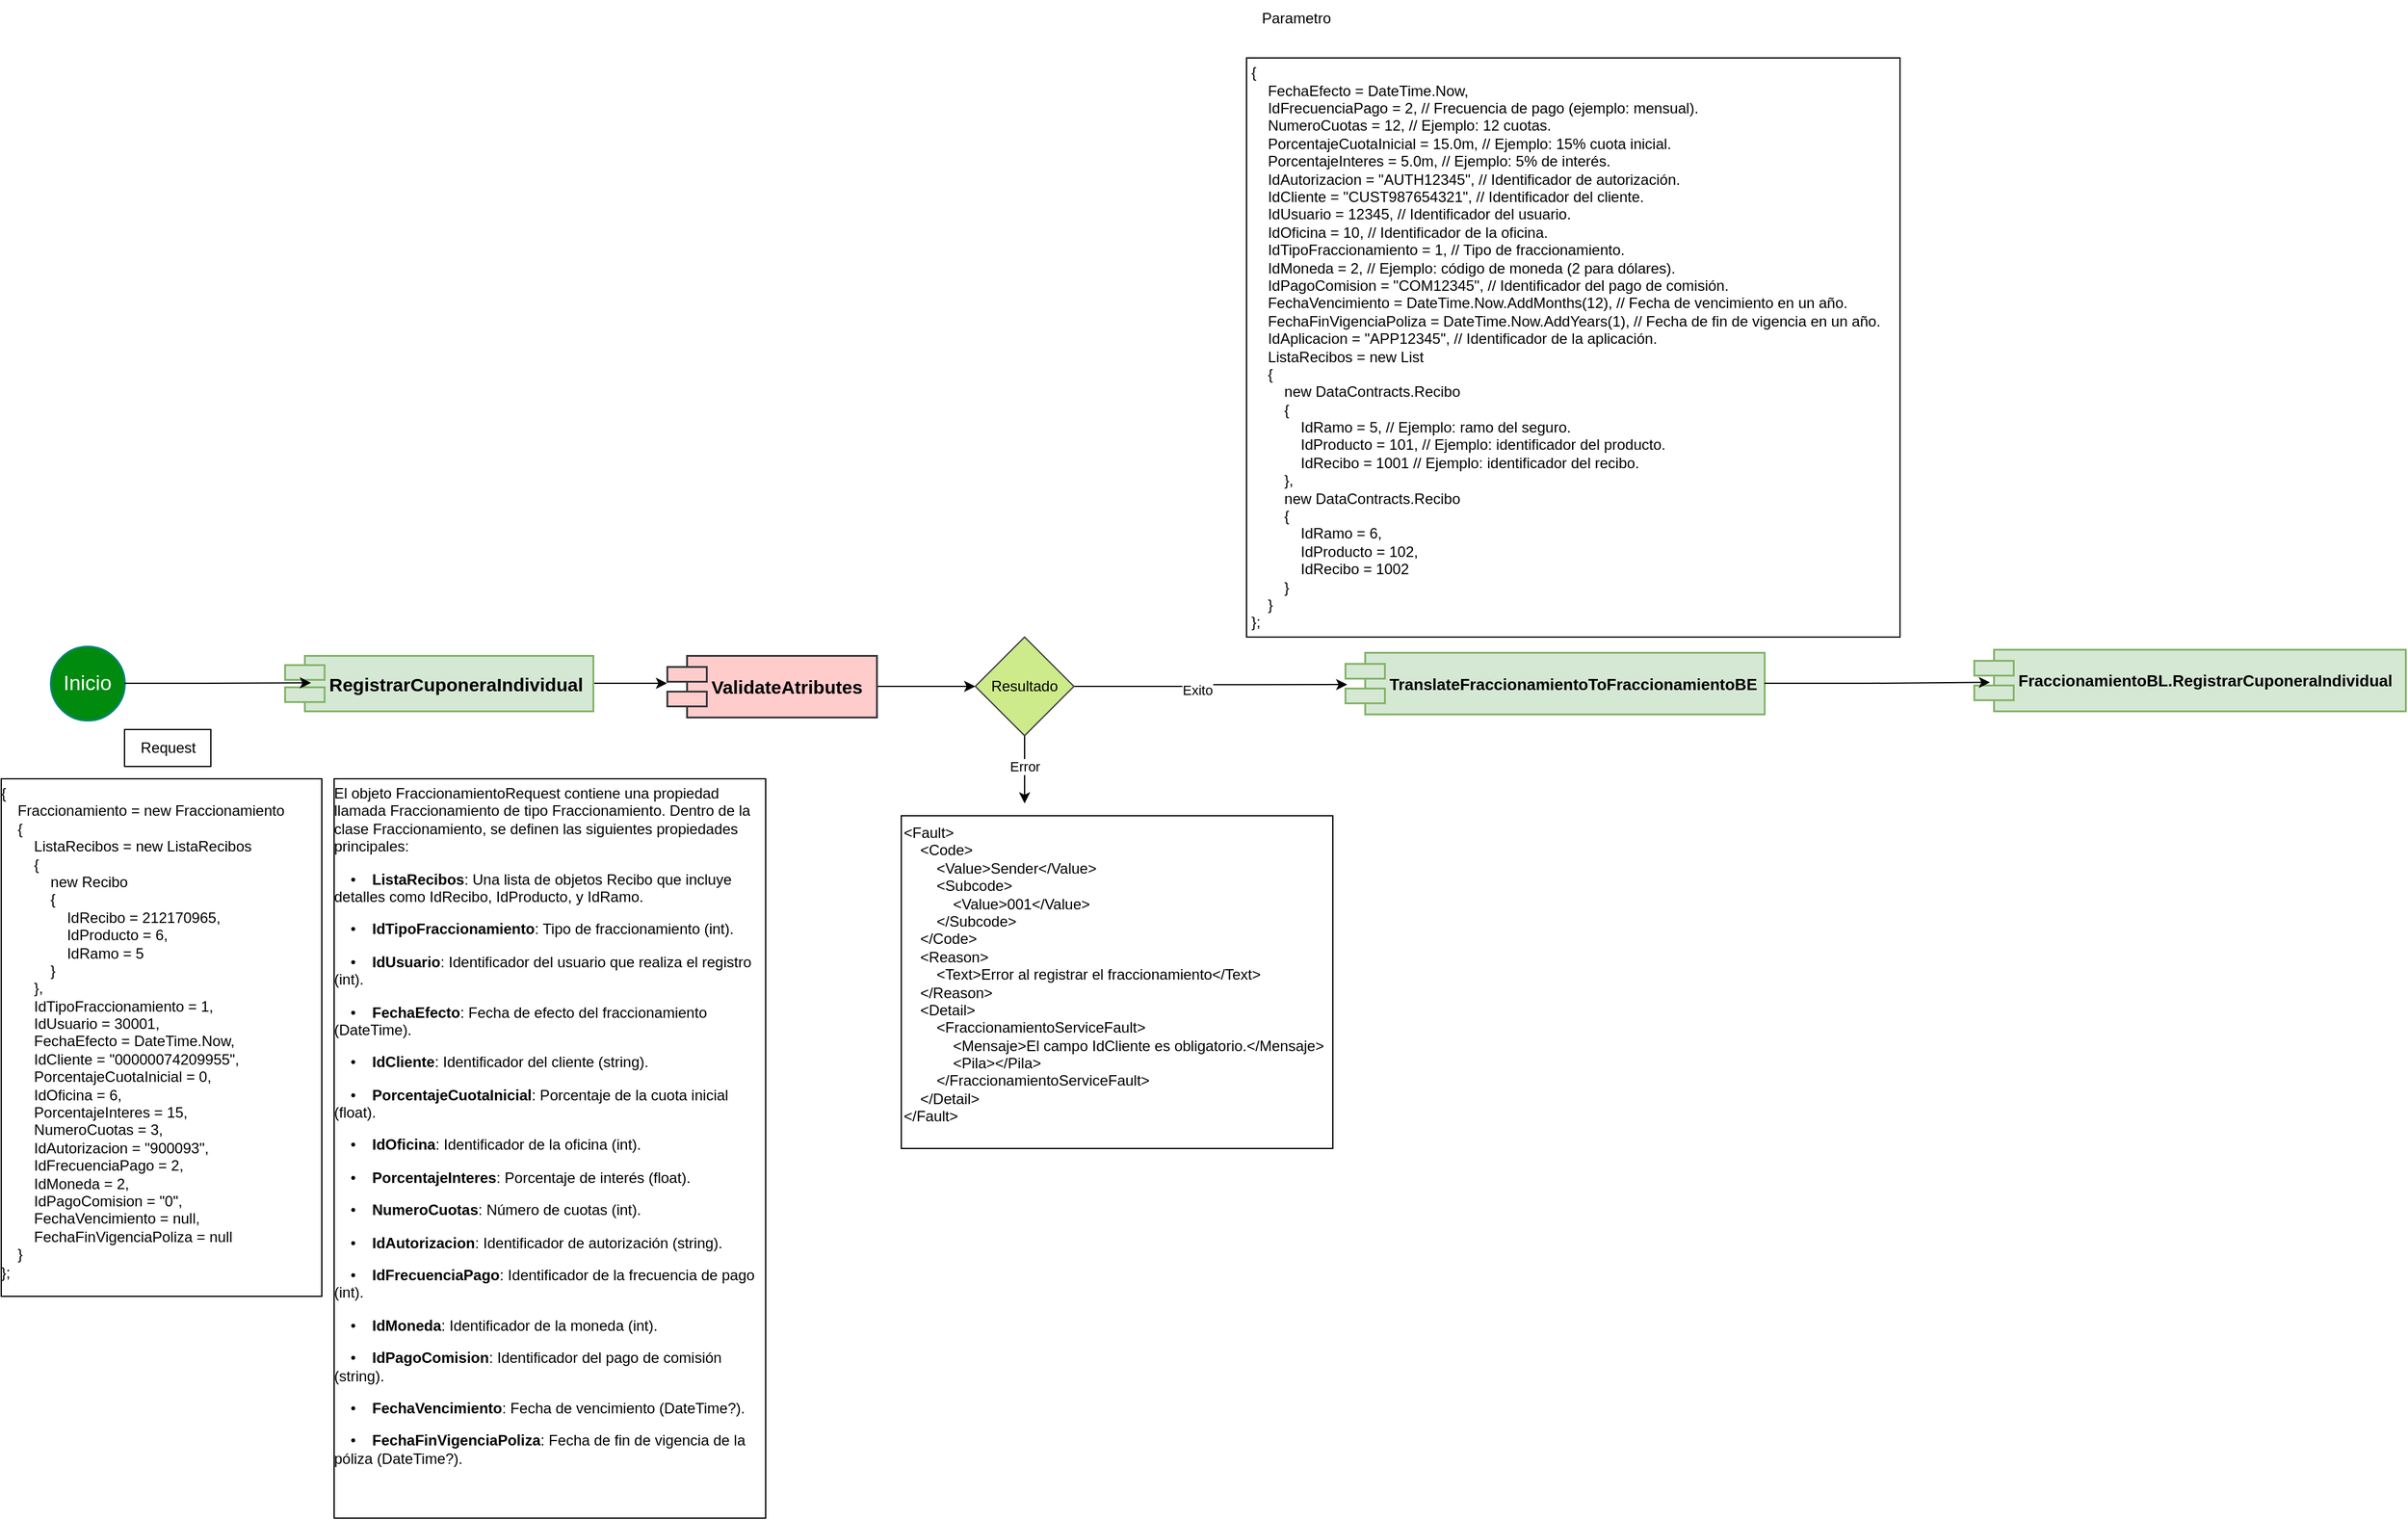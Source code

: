 <mxfile version="24.8.7">
  <diagram name="Página-1" id="i2HeKyQOs6CJXJqSCZWY">
    <mxGraphModel dx="5807" dy="621" grid="1" gridSize="10" guides="1" tooltips="1" connect="1" arrows="1" fold="1" page="1" pageScale="1" pageWidth="2339" pageHeight="3300" math="0" shadow="0">
      <root>
        <mxCell id="0" />
        <mxCell id="1" parent="0" />
        <mxCell id="qdDWc3R9_-XlVuo6wOQ--10" style="edgeStyle=orthogonalEdgeStyle;rounded=0;orthogonalLoop=1;jettySize=auto;html=1;" edge="1" parent="1" source="qdDWc3R9_-XlVuo6wOQ--4">
          <mxGeometry relative="1" as="geometry">
            <mxPoint x="-4110" y="1092.5" as="targetPoint" />
          </mxGeometry>
        </mxCell>
        <mxCell id="qdDWc3R9_-XlVuo6wOQ--4" value="&lt;p style=&quot;margin: 0px; font-variant-numeric: normal; font-variant-east-asian: normal; font-variant-alternates: normal; font-size-adjust: none; font-kerning: auto; font-optical-sizing: auto; font-feature-settings: normal; font-variation-settings: normal; font-variant-position: normal; font-variant-emoji: normal; font-stretch: normal; line-height: normal;&quot; class=&quot;p1&quot;&gt;&lt;font face=&quot;.AppleSystemUIFont&quot;&gt;&lt;span style=&quot;font-size: 15px;&quot;&gt;RegistrarCuponeraIndividual&lt;/span&gt;&lt;/font&gt;&lt;/p&gt;" style="html=1;overflow=block;blockSpacing=1;whiteSpace=wrap;shape=component;align=left;spacingLeft=36;fontSize=13;fontStyle=1;spacing=0;strokeColor=#82b366;strokeOpacity=100;fillOpacity=100;rounded=1;absoluteArcSize=1;arcSize=9;fillColor=#d5e8d4;strokeWidth=1.5;lucidId=lD6s_1Mw1OkF;" vertex="1" parent="1">
          <mxGeometry x="-4420" y="1070" width="250" height="45" as="geometry" />
        </mxCell>
        <mxCell id="qdDWc3R9_-XlVuo6wOQ--5" value="Inicio" style="html=1;overflow=block;blockSpacing=1;whiteSpace=wrap;ellipse;fontSize=16.7;fontColor=#ffffff;align=center;spacing=3.8;strokeColor=#008573;strokeOpacity=100;fillOpacity=100;rounded=1;absoluteArcSize=1;arcSize=9;fillColor=#008a0e;strokeWidth=1.5;lucidId=_B6sFXerDlku;" vertex="1" parent="1">
          <mxGeometry x="-4610" y="1062.5" width="60" height="60" as="geometry" />
        </mxCell>
        <mxCell id="qdDWc3R9_-XlVuo6wOQ--6" style="edgeStyle=orthogonalEdgeStyle;rounded=0;orthogonalLoop=1;jettySize=auto;html=1;entryX=0.085;entryY=0.492;entryDx=0;entryDy=0;entryPerimeter=0;" edge="1" parent="1" source="qdDWc3R9_-XlVuo6wOQ--5" target="qdDWc3R9_-XlVuo6wOQ--4">
          <mxGeometry relative="1" as="geometry" />
        </mxCell>
        <mxCell id="qdDWc3R9_-XlVuo6wOQ--7" value="Request" style="text;html=1;align=center;verticalAlign=middle;resizable=0;points=[];autosize=1;strokeColor=default;fillColor=none;" vertex="1" parent="1">
          <mxGeometry x="-4550" y="1130" width="70" height="30" as="geometry" />
        </mxCell>
        <mxCell id="qdDWc3R9_-XlVuo6wOQ--8" value="{&#xa;&lt;span class=&quot;Apple-converted-space&quot;&gt;&amp;nbsp; &amp;nbsp; &lt;/span&gt;Fraccionamiento = &lt;span class=&quot;s1&quot;&gt;new&lt;/span&gt; Fraccionamiento&#xa;&lt;span class=&quot;Apple-converted-space&quot;&gt;&amp;nbsp; &amp;nbsp; &lt;/span&gt;{&#xa;&lt;span class=&quot;Apple-converted-space&quot;&gt;&amp;nbsp; &amp;nbsp; &amp;nbsp; &amp;nbsp; &lt;/span&gt;ListaRecibos = &lt;span class=&quot;s1&quot;&gt;new&lt;/span&gt; ListaRecibos&#xa;&lt;span class=&quot;Apple-converted-space&quot;&gt;&amp;nbsp; &amp;nbsp; &amp;nbsp; &amp;nbsp; &lt;/span&gt;{&#xa;&lt;span class=&quot;Apple-converted-space&quot;&gt;&amp;nbsp; &amp;nbsp; &amp;nbsp; &amp;nbsp; &amp;nbsp; &amp;nbsp; &lt;/span&gt;&lt;span class=&quot;s1&quot;&gt;new&lt;/span&gt; Recibo&#xa;&lt;span class=&quot;Apple-converted-space&quot;&gt;&amp;nbsp; &amp;nbsp; &amp;nbsp; &amp;nbsp; &amp;nbsp; &amp;nbsp; &lt;/span&gt;{&#xa;&lt;span class=&quot;Apple-converted-space&quot;&gt;&amp;nbsp; &amp;nbsp; &amp;nbsp; &amp;nbsp; &amp;nbsp; &amp;nbsp; &amp;nbsp; &amp;nbsp; &lt;/span&gt;IdRecibo = &lt;span class=&quot;s2&quot;&gt;212170965&lt;/span&gt;,&#xa;&lt;span class=&quot;Apple-converted-space&quot;&gt;&amp;nbsp; &amp;nbsp; &amp;nbsp; &amp;nbsp; &amp;nbsp; &amp;nbsp; &amp;nbsp; &amp;nbsp; &lt;/span&gt;IdProducto = &lt;span class=&quot;s2&quot;&gt;6&lt;/span&gt;,&#xa;&lt;span class=&quot;Apple-converted-space&quot;&gt;&amp;nbsp; &amp;nbsp; &amp;nbsp; &amp;nbsp; &amp;nbsp; &amp;nbsp; &amp;nbsp; &amp;nbsp; &lt;/span&gt;IdRamo = &lt;span class=&quot;s2&quot;&gt;5&lt;/span&gt;&#xa;&lt;span class=&quot;Apple-converted-space&quot;&gt;&amp;nbsp; &amp;nbsp; &amp;nbsp; &amp;nbsp; &amp;nbsp; &amp;nbsp; &lt;/span&gt;}&#xa;&lt;span class=&quot;Apple-converted-space&quot;&gt;&amp;nbsp; &amp;nbsp; &amp;nbsp; &amp;nbsp; &lt;/span&gt;},&#xa;&lt;span class=&quot;Apple-converted-space&quot;&gt;&amp;nbsp; &amp;nbsp; &amp;nbsp; &amp;nbsp; &lt;/span&gt;IdTipoFraccionamiento = &lt;span class=&quot;s2&quot;&gt;1&lt;/span&gt;,&#xa;&lt;span class=&quot;Apple-converted-space&quot;&gt;&amp;nbsp; &amp;nbsp; &amp;nbsp; &amp;nbsp; &lt;/span&gt;IdUsuario = &lt;span class=&quot;s2&quot;&gt;30001&lt;/span&gt;,&#xa;&lt;span class=&quot;Apple-converted-space&quot;&gt;&amp;nbsp; &amp;nbsp; &amp;nbsp; &amp;nbsp; &lt;/span&gt;FechaEfecto = DateTime.Now,&#xa;&lt;span class=&quot;Apple-converted-space&quot;&gt;&amp;nbsp; &amp;nbsp; &amp;nbsp; &amp;nbsp; &lt;/span&gt;IdCliente = &lt;span class=&quot;s3&quot;&gt;&quot;00000074209955&quot;&lt;/span&gt;,&#xa;&lt;span class=&quot;Apple-converted-space&quot;&gt;&amp;nbsp; &amp;nbsp; &amp;nbsp; &amp;nbsp; &lt;/span&gt;PorcentajeCuotaInicial = &lt;span class=&quot;s2&quot;&gt;0&lt;/span&gt;,&#xa;&lt;span class=&quot;Apple-converted-space&quot;&gt;&amp;nbsp; &amp;nbsp; &amp;nbsp; &amp;nbsp; &lt;/span&gt;IdOficina = &lt;span class=&quot;s2&quot;&gt;6&lt;/span&gt;,&#xa;&lt;span class=&quot;Apple-converted-space&quot;&gt;&amp;nbsp; &amp;nbsp; &amp;nbsp; &amp;nbsp; &lt;/span&gt;PorcentajeInteres = &lt;span class=&quot;s2&quot;&gt;15&lt;/span&gt;,&#xa;&lt;span class=&quot;Apple-converted-space&quot;&gt;&amp;nbsp; &amp;nbsp; &amp;nbsp; &amp;nbsp; &lt;/span&gt;NumeroCuotas = &lt;span class=&quot;s2&quot;&gt;3&lt;/span&gt;,&#xa;&lt;span class=&quot;Apple-converted-space&quot;&gt;&amp;nbsp; &amp;nbsp; &amp;nbsp; &amp;nbsp; &lt;/span&gt;IdAutorizacion = &lt;span class=&quot;s3&quot;&gt;&quot;900093&quot;&lt;/span&gt;,&#xa;&lt;span class=&quot;Apple-converted-space&quot;&gt;&amp;nbsp; &amp;nbsp; &amp;nbsp; &amp;nbsp; &lt;/span&gt;IdFrecuenciaPago = &lt;span class=&quot;s2&quot;&gt;2&lt;/span&gt;,&#xa;&lt;span class=&quot;Apple-converted-space&quot;&gt;&amp;nbsp; &amp;nbsp; &amp;nbsp; &amp;nbsp; &lt;/span&gt;IdMoneda = &lt;span class=&quot;s2&quot;&gt;2&lt;/span&gt;,&#xa;&lt;span class=&quot;Apple-converted-space&quot;&gt;&amp;nbsp; &amp;nbsp; &amp;nbsp; &amp;nbsp; &lt;/span&gt;IdPagoComision = &lt;span class=&quot;s3&quot;&gt;&quot;0&quot;&lt;/span&gt;,&#xa;&lt;span class=&quot;Apple-converted-space&quot;&gt;&amp;nbsp; &amp;nbsp; &amp;nbsp; &amp;nbsp; &lt;/span&gt;FechaVencimiento = &lt;span class=&quot;s4&quot;&gt;null&lt;/span&gt;,&#xa;&lt;span class=&quot;Apple-converted-space&quot;&gt;&amp;nbsp; &amp;nbsp; &amp;nbsp; &amp;nbsp; &lt;/span&gt;FechaFinVigenciaPoliza = &lt;span class=&quot;s4&quot;&gt;null&lt;/span&gt;&#xa;&lt;span class=&quot;Apple-converted-space&quot;&gt;&amp;nbsp; &amp;nbsp; &lt;/span&gt;}&#xa;};" style="text;whiteSpace=wrap;html=1;spacing=0;strokeColor=default;" vertex="1" parent="1">
          <mxGeometry x="-4650" y="1170" width="260" height="420" as="geometry" />
        </mxCell>
        <mxCell id="qdDWc3R9_-XlVuo6wOQ--9" value="El objeto &lt;span class=&quot;s1&quot;&gt;FraccionamientoRequest&lt;/span&gt; contiene una propiedad llamada &lt;span class=&quot;s1&quot;&gt;Fraccionamiento&lt;/span&gt; de tipo &lt;span class=&quot;s1&quot;&gt;Fraccionamiento&lt;/span&gt;. Dentro de la clase &lt;span class=&quot;s1&quot;&gt;Fraccionamiento&lt;/span&gt;, se definen las siguientes propiedades principales:&lt;br&gt;&lt;p class=&quot;p2&quot;&gt;&lt;span style=&quot;white-space: pre;&quot;&gt;&amp;nbsp;&amp;nbsp;&amp;nbsp;&amp;nbsp;&lt;/span&gt;•&lt;span style=&quot;white-space: pre;&quot;&gt;&amp;nbsp;&amp;nbsp;&amp;nbsp;&amp;nbsp;&lt;/span&gt;&lt;b&gt;ListaRecibos&lt;/b&gt;: Una lista de objetos &lt;span class=&quot;s1&quot;&gt;Recibo&lt;/span&gt; que incluye detalles como &lt;span class=&quot;s1&quot;&gt;IdRecibo&lt;/span&gt;, &lt;span class=&quot;s1&quot;&gt;IdProducto&lt;/span&gt;, y &lt;span class=&quot;s1&quot;&gt;IdRamo&lt;/span&gt;.&lt;/p&gt;&lt;p class=&quot;p2&quot;&gt;&lt;span style=&quot;white-space: pre;&quot;&gt;&amp;nbsp;&amp;nbsp;&amp;nbsp;&amp;nbsp;&lt;/span&gt;•&lt;span style=&quot;white-space: pre;&quot;&gt;&amp;nbsp;&amp;nbsp;&amp;nbsp;&amp;nbsp;&lt;/span&gt;&lt;b&gt;IdTipoFraccionamiento&lt;/b&gt;: Tipo de fraccionamiento (int).&lt;/p&gt;&lt;p class=&quot;p2&quot;&gt;&lt;span style=&quot;white-space: pre;&quot;&gt;&amp;nbsp;&amp;nbsp;&amp;nbsp;&amp;nbsp;&lt;/span&gt;•&lt;span style=&quot;white-space: pre;&quot;&gt;&amp;nbsp;&amp;nbsp;&amp;nbsp;&amp;nbsp;&lt;/span&gt;&lt;b&gt;IdUsuario&lt;/b&gt;: Identificador del usuario que realiza el registro (int).&lt;/p&gt;&lt;p class=&quot;p2&quot;&gt;&lt;span style=&quot;white-space: pre;&quot;&gt;&amp;nbsp;&amp;nbsp;&amp;nbsp;&amp;nbsp;&lt;/span&gt;•&lt;span style=&quot;white-space: pre;&quot;&gt;&amp;nbsp;&amp;nbsp;&amp;nbsp;&amp;nbsp;&lt;/span&gt;&lt;b&gt;FechaEfecto&lt;/b&gt;: Fecha de efecto del fraccionamiento (DateTime).&lt;/p&gt;&lt;p class=&quot;p2&quot;&gt;&lt;span style=&quot;white-space: pre;&quot;&gt;&amp;nbsp;&amp;nbsp;&amp;nbsp;&amp;nbsp;&lt;/span&gt;•&lt;span style=&quot;white-space: pre;&quot;&gt;&amp;nbsp;&amp;nbsp;&amp;nbsp;&amp;nbsp;&lt;/span&gt;&lt;b&gt;IdCliente&lt;/b&gt;: Identificador del cliente (string).&lt;/p&gt;&lt;p class=&quot;p2&quot;&gt;&lt;span style=&quot;white-space: pre;&quot;&gt;&amp;nbsp;&amp;nbsp;&amp;nbsp;&amp;nbsp;&lt;/span&gt;•&lt;span style=&quot;white-space: pre;&quot;&gt;&amp;nbsp;&amp;nbsp;&amp;nbsp;&amp;nbsp;&lt;/span&gt;&lt;b&gt;PorcentajeCuotaInicial&lt;/b&gt;: Porcentaje de la cuota inicial (float).&lt;/p&gt;&lt;p class=&quot;p2&quot;&gt;&lt;span style=&quot;white-space: pre;&quot;&gt;&amp;nbsp;&amp;nbsp;&amp;nbsp;&amp;nbsp;&lt;/span&gt;•&lt;span style=&quot;white-space: pre;&quot;&gt;&amp;nbsp;&amp;nbsp;&amp;nbsp;&amp;nbsp;&lt;/span&gt;&lt;b&gt;IdOficina&lt;/b&gt;: Identificador de la oficina (int).&lt;/p&gt;&lt;p class=&quot;p2&quot;&gt;&lt;span style=&quot;white-space: pre;&quot;&gt;&amp;nbsp;&amp;nbsp;&amp;nbsp;&amp;nbsp;&lt;/span&gt;•&lt;span style=&quot;white-space: pre;&quot;&gt;&amp;nbsp;&amp;nbsp;&amp;nbsp;&amp;nbsp;&lt;/span&gt;&lt;b&gt;PorcentajeInteres&lt;/b&gt;: Porcentaje de interés (float).&lt;/p&gt;&lt;p class=&quot;p2&quot;&gt;&lt;span style=&quot;white-space: pre;&quot;&gt;&amp;nbsp;&amp;nbsp;&amp;nbsp;&amp;nbsp;&lt;/span&gt;•&lt;span style=&quot;white-space: pre;&quot;&gt;&amp;nbsp;&amp;nbsp;&amp;nbsp;&amp;nbsp;&lt;/span&gt;&lt;b&gt;NumeroCuotas&lt;/b&gt;: Número de cuotas (int).&lt;/p&gt;&lt;p class=&quot;p2&quot;&gt;&lt;span style=&quot;white-space: pre;&quot;&gt;&amp;nbsp;&amp;nbsp;&amp;nbsp;&amp;nbsp;&lt;/span&gt;•&lt;span style=&quot;white-space: pre;&quot;&gt;&amp;nbsp;&amp;nbsp;&amp;nbsp;&amp;nbsp;&lt;/span&gt;&lt;b&gt;IdAutorizacion&lt;/b&gt;: Identificador de autorización (string).&lt;/p&gt;&lt;p class=&quot;p2&quot;&gt;&lt;span style=&quot;white-space: pre;&quot;&gt;&amp;nbsp;&amp;nbsp;&amp;nbsp;&amp;nbsp;&lt;/span&gt;•&lt;span style=&quot;white-space: pre;&quot;&gt;&amp;nbsp;&amp;nbsp;&amp;nbsp;&amp;nbsp;&lt;/span&gt;&lt;b&gt;IdFrecuenciaPago&lt;/b&gt;: Identificador de la frecuencia de pago (int).&lt;/p&gt;&lt;p class=&quot;p2&quot;&gt;&lt;span style=&quot;white-space: pre;&quot;&gt;&amp;nbsp;&amp;nbsp;&amp;nbsp;&amp;nbsp;&lt;/span&gt;•&lt;span style=&quot;white-space: pre;&quot;&gt;&amp;nbsp;&amp;nbsp;&amp;nbsp;&amp;nbsp;&lt;/span&gt;&lt;b&gt;IdMoneda&lt;/b&gt;: Identificador de la moneda (int).&lt;/p&gt;&lt;p class=&quot;p2&quot;&gt;&lt;span style=&quot;white-space: pre;&quot;&gt;&amp;nbsp;&amp;nbsp;&amp;nbsp;&amp;nbsp;&lt;/span&gt;•&lt;span style=&quot;white-space: pre;&quot;&gt;&amp;nbsp;&amp;nbsp;&amp;nbsp;&amp;nbsp;&lt;/span&gt;&lt;b&gt;IdPagoComision&lt;/b&gt;: Identificador del pago de comisión (string).&lt;/p&gt;&lt;p class=&quot;p2&quot;&gt;&lt;span style=&quot;white-space: pre;&quot;&gt;&amp;nbsp;&amp;nbsp;&amp;nbsp;&amp;nbsp;&lt;/span&gt;•&lt;span style=&quot;white-space: pre;&quot;&gt;&amp;nbsp;&amp;nbsp;&amp;nbsp;&amp;nbsp;&lt;/span&gt;&lt;b&gt;FechaVencimiento&lt;/b&gt;: Fecha de vencimiento (DateTime?).&lt;/p&gt;&lt;p class=&quot;p2&quot;&gt;&lt;span style=&quot;white-space: pre;&quot;&gt;&amp;nbsp;&amp;nbsp;&amp;nbsp;&amp;nbsp;&lt;/span&gt;•&lt;span style=&quot;white-space: pre;&quot;&gt;&amp;nbsp;&amp;nbsp;&amp;nbsp;&amp;nbsp;&lt;/span&gt;&lt;b&gt;FechaFinVigenciaPoliza&lt;/b&gt;: Fecha de fin de vigencia de la póliza (DateTime?).&lt;/p&gt;" style="text;whiteSpace=wrap;html=1;strokeColor=default;spacing=0;verticalAlign=top;" vertex="1" parent="1">
          <mxGeometry x="-4380" y="1170" width="350" height="600" as="geometry" />
        </mxCell>
        <mxCell id="qdDWc3R9_-XlVuo6wOQ--14" style="edgeStyle=orthogonalEdgeStyle;rounded=0;orthogonalLoop=1;jettySize=auto;html=1;" edge="1" parent="1" source="qdDWc3R9_-XlVuo6wOQ--13" target="qdDWc3R9_-XlVuo6wOQ--15">
          <mxGeometry relative="1" as="geometry">
            <mxPoint x="-3820" y="1095" as="targetPoint" />
          </mxGeometry>
        </mxCell>
        <mxCell id="qdDWc3R9_-XlVuo6wOQ--13" value="&lt;p style=&quot;margin: 0px; font-variant-numeric: normal; font-variant-east-asian: normal; font-variant-alternates: normal; font-size-adjust: none; font-kerning: auto; font-optical-sizing: auto; font-feature-settings: normal; font-variation-settings: normal; font-variant-position: normal; font-variant-emoji: normal; font-stretch: normal; line-height: normal;&quot; class=&quot;p1&quot;&gt;&lt;font face=&quot;.AppleSystemUIFont&quot;&gt;&lt;span style=&quot;font-size: 15px;&quot;&gt;ValidateAtributes&lt;/span&gt;&lt;/font&gt;&lt;/p&gt;" style="html=1;overflow=block;blockSpacing=1;whiteSpace=wrap;shape=component;align=left;spacingLeft=36;fontSize=13;fontStyle=1;spacing=0;strokeColor=#36393d;strokeOpacity=100;fillOpacity=100;rounded=1;absoluteArcSize=1;arcSize=9;fillColor=#ffcccc;strokeWidth=1.5;lucidId=lD6s_1Mw1OkF;" vertex="1" parent="1">
          <mxGeometry x="-4110" y="1070" width="170" height="50" as="geometry" />
        </mxCell>
        <mxCell id="qdDWc3R9_-XlVuo6wOQ--16" style="edgeStyle=orthogonalEdgeStyle;rounded=0;orthogonalLoop=1;jettySize=auto;html=1;" edge="1" parent="1" source="qdDWc3R9_-XlVuo6wOQ--15">
          <mxGeometry relative="1" as="geometry">
            <mxPoint x="-3820" y="1190" as="targetPoint" />
          </mxGeometry>
        </mxCell>
        <mxCell id="qdDWc3R9_-XlVuo6wOQ--17" value="Error" style="edgeLabel;html=1;align=center;verticalAlign=middle;resizable=0;points=[];" vertex="1" connectable="0" parent="qdDWc3R9_-XlVuo6wOQ--16">
          <mxGeometry x="-0.103" relative="1" as="geometry">
            <mxPoint as="offset" />
          </mxGeometry>
        </mxCell>
        <mxCell id="qdDWc3R9_-XlVuo6wOQ--19" style="edgeStyle=orthogonalEdgeStyle;rounded=0;orthogonalLoop=1;jettySize=auto;html=1;entryX=0.005;entryY=0.521;entryDx=0;entryDy=0;entryPerimeter=0;" edge="1" parent="1" source="qdDWc3R9_-XlVuo6wOQ--15" target="qdDWc3R9_-XlVuo6wOQ--22">
          <mxGeometry relative="1" as="geometry">
            <mxPoint x="-3660" y="1095" as="targetPoint" />
          </mxGeometry>
        </mxCell>
        <mxCell id="qdDWc3R9_-XlVuo6wOQ--20" value="Exito" style="edgeLabel;html=1;align=center;verticalAlign=middle;resizable=0;points=[];" vertex="1" connectable="0" parent="qdDWc3R9_-XlVuo6wOQ--19">
          <mxGeometry x="-0.104" y="-3" relative="1" as="geometry">
            <mxPoint as="offset" />
          </mxGeometry>
        </mxCell>
        <mxCell id="qdDWc3R9_-XlVuo6wOQ--15" value="Resultado" style="rhombus;whiteSpace=wrap;html=1;fillColor=#cdeb8b;strokeColor=#36393d;" vertex="1" parent="1">
          <mxGeometry x="-3860" y="1055" width="80" height="80" as="geometry" />
        </mxCell>
        <mxCell id="qdDWc3R9_-XlVuo6wOQ--18" value="&lt;Fault&gt;&#xa;    &lt;Code&gt;&#xa;        &lt;Value&gt;Sender&lt;/Value&gt;&#xa;        &lt;Subcode&gt;&#xa;            &lt;Value&gt;001&lt;/Value&gt;&#xa;        &lt;/Subcode&gt;&#xa;    &lt;/Code&gt;&#xa;    &lt;Reason&gt;&#xa;        &lt;Text&gt;Error al registrar el fraccionamiento&lt;/Text&gt;&#xa;    &lt;/Reason&gt;&#xa;    &lt;Detail&gt;&#xa;        &lt;FraccionamientoServiceFault&gt;&#xa;            &lt;Mensaje&gt;El campo IdCliente es obligatorio.&lt;/Mensaje&gt;&#xa;            &lt;Pila&gt;&lt;/Pila&gt;&#xa;        &lt;/FraccionamientoServiceFault&gt;&#xa;    &lt;/Detail&gt;&#xa;&lt;/Fault&gt;" style="text;whiteSpace=wrap;strokeColor=default;" vertex="1" parent="1">
          <mxGeometry x="-3920" y="1200" width="350" height="270" as="geometry" />
        </mxCell>
        <mxCell id="qdDWc3R9_-XlVuo6wOQ--22" value="&lt;p style=&quot;margin: 0px; font-variant-numeric: normal; font-variant-east-asian: normal; font-variant-alternates: normal; font-size-adjust: none; font-kerning: auto; font-optical-sizing: auto; font-feature-settings: normal; font-variation-settings: normal; font-variant-position: normal; font-variant-emoji: normal; font-stretch: normal; line-height: normal;&quot; class=&quot;p1&quot;&gt;TranslateFraccionamientoToFraccionamientoBE&lt;/p&gt;" style="html=1;overflow=block;blockSpacing=1;whiteSpace=wrap;shape=component;align=left;spacingLeft=36;fontSize=13;fontStyle=1;spacing=0;strokeColor=#82b366;strokeOpacity=100;fillOpacity=100;rounded=1;absoluteArcSize=1;arcSize=9;fillColor=#d5e8d4;strokeWidth=1.5;lucidId=lD6s_1Mw1OkF;" vertex="1" parent="1">
          <mxGeometry x="-3560" y="1067.5" width="340" height="50" as="geometry" />
        </mxCell>
        <mxCell id="qdDWc3R9_-XlVuo6wOQ--23" value="{&lt;br&gt;&amp;nbsp; &amp;nbsp; FechaEfecto = DateTime.Now,&lt;br&gt;&amp;nbsp; &amp;nbsp; IdFrecuenciaPago = 2, // Frecuencia de pago (ejemplo: mensual).&lt;br&gt;&amp;nbsp; &amp;nbsp; NumeroCuotas = 12, // Ejemplo: 12 cuotas.&lt;br&gt;&amp;nbsp; &amp;nbsp; PorcentajeCuotaInicial = 15.0m, // Ejemplo: 15% cuota inicial.&lt;br&gt;&amp;nbsp; &amp;nbsp; PorcentajeInteres = 5.0m, // Ejemplo: 5% de interés.&lt;br&gt;&amp;nbsp; &amp;nbsp; IdAutorizacion = &quot;AUTH12345&quot;, // Identificador de autorización.&lt;br&gt;&amp;nbsp; &amp;nbsp; IdCliente = &quot;CUST987654321&quot;, // Identificador del cliente.&lt;br&gt;&amp;nbsp; &amp;nbsp; IdUsuario = 12345, // Identificador del usuario.&lt;br&gt;&amp;nbsp; &amp;nbsp; IdOficina = 10, // Identificador de la oficina.&lt;br&gt;&amp;nbsp; &amp;nbsp; IdTipoFraccionamiento = 1, // Tipo de fraccionamiento.&lt;br&gt;&amp;nbsp; &amp;nbsp; IdMoneda = 2, // Ejemplo: código de moneda (2 para dólares).&lt;br&gt;&amp;nbsp; &amp;nbsp; IdPagoComision = &quot;COM12345&quot;, // Identificador del pago de comisión.&lt;br&gt;&amp;nbsp; &amp;nbsp; FechaVencimiento = DateTime.Now.AddMonths(12), // Fecha de vencimiento en un año.&lt;br&gt;&amp;nbsp; &amp;nbsp; FechaFinVigenciaPoliza = DateTime.Now.AddYears(1), // Fecha de fin de vigencia en un año.&lt;br&gt;&amp;nbsp; &amp;nbsp; IdAplicacion = &quot;APP12345&quot;, // Identificador de la aplicación.&lt;br&gt;&amp;nbsp; &amp;nbsp; ListaRecibos = new List&lt;br&gt;&amp;nbsp; &amp;nbsp; {&lt;br&gt;&amp;nbsp; &amp;nbsp; &amp;nbsp; &amp;nbsp; new DataContracts.Recibo&lt;br&gt;&amp;nbsp; &amp;nbsp; &amp;nbsp; &amp;nbsp; {&lt;br&gt;&amp;nbsp; &amp;nbsp; &amp;nbsp; &amp;nbsp; &amp;nbsp; &amp;nbsp; IdRamo = 5, // Ejemplo: ramo del seguro.&lt;br&gt;&amp;nbsp; &amp;nbsp; &amp;nbsp; &amp;nbsp; &amp;nbsp; &amp;nbsp; IdProducto = 101, // Ejemplo: identificador del producto.&lt;br&gt;&amp;nbsp; &amp;nbsp; &amp;nbsp; &amp;nbsp; &amp;nbsp; &amp;nbsp; IdRecibo = 1001 // Ejemplo: identificador del recibo.&lt;br&gt;&amp;nbsp; &amp;nbsp; &amp;nbsp; &amp;nbsp; },&lt;br&gt;&amp;nbsp; &amp;nbsp; &amp;nbsp; &amp;nbsp; new DataContracts.Recibo&lt;br&gt;&amp;nbsp; &amp;nbsp; &amp;nbsp; &amp;nbsp; {&lt;br&gt;&amp;nbsp; &amp;nbsp; &amp;nbsp; &amp;nbsp; &amp;nbsp; &amp;nbsp; IdRamo = 6,&lt;br&gt;&amp;nbsp; &amp;nbsp; &amp;nbsp; &amp;nbsp; &amp;nbsp; &amp;nbsp; IdProducto = 102,&lt;br&gt;&amp;nbsp; &amp;nbsp; &amp;nbsp; &amp;nbsp; &amp;nbsp; &amp;nbsp; IdRecibo = 1002&lt;br&gt;&amp;nbsp; &amp;nbsp; &amp;nbsp; &amp;nbsp; }&lt;br&gt;&amp;nbsp; &amp;nbsp; }&lt;br&gt;};" style="text;whiteSpace=wrap;spacing=4;verticalAlign=middle;strokeColor=default;html=1;labelBorderColor=none;" vertex="1" parent="1">
          <mxGeometry x="-3640" y="585" width="530" height="470" as="geometry" />
        </mxCell>
        <mxCell id="qdDWc3R9_-XlVuo6wOQ--24" value="Parametro" style="text;html=1;align=center;verticalAlign=middle;resizable=0;points=[];autosize=1;strokeColor=none;fillColor=none;" vertex="1" parent="1">
          <mxGeometry x="-3640" y="538" width="80" height="30" as="geometry" />
        </mxCell>
        <mxCell id="qdDWc3R9_-XlVuo6wOQ--25" value="&lt;p style=&quot;margin: 0px; font-variant-numeric: normal; font-variant-east-asian: normal; font-variant-alternates: normal; font-size-adjust: none; font-kerning: auto; font-optical-sizing: auto; font-feature-settings: normal; font-variation-settings: normal; font-variant-position: normal; font-variant-emoji: normal; font-stretch: normal; line-height: normal;&quot; class=&quot;p1&quot;&gt;FraccionamientoBL.RegistrarCuponeraIndividual&lt;/p&gt;" style="html=1;overflow=block;blockSpacing=1;whiteSpace=wrap;shape=component;align=left;spacingLeft=36;fontSize=13;fontStyle=1;spacing=0;strokeColor=#82b366;strokeOpacity=100;fillOpacity=100;rounded=1;absoluteArcSize=1;arcSize=9;fillColor=#d5e8d4;strokeWidth=1.5;lucidId=lD6s_1Mw1OkF;" vertex="1" parent="1">
          <mxGeometry x="-3050" y="1065" width="350" height="50" as="geometry" />
        </mxCell>
        <mxCell id="qdDWc3R9_-XlVuo6wOQ--27" style="edgeStyle=orthogonalEdgeStyle;rounded=0;orthogonalLoop=1;jettySize=auto;html=1;entryX=0.037;entryY=0.535;entryDx=0;entryDy=0;entryPerimeter=0;" edge="1" parent="1" source="qdDWc3R9_-XlVuo6wOQ--22" target="qdDWc3R9_-XlVuo6wOQ--25">
          <mxGeometry relative="1" as="geometry" />
        </mxCell>
      </root>
    </mxGraphModel>
  </diagram>
</mxfile>
